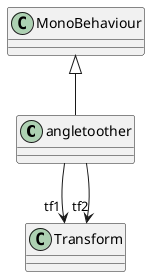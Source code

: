 @startuml
class angletoother {
}
MonoBehaviour <|-- angletoother
angletoother --> "tf1" Transform
angletoother --> "tf2" Transform
@enduml
